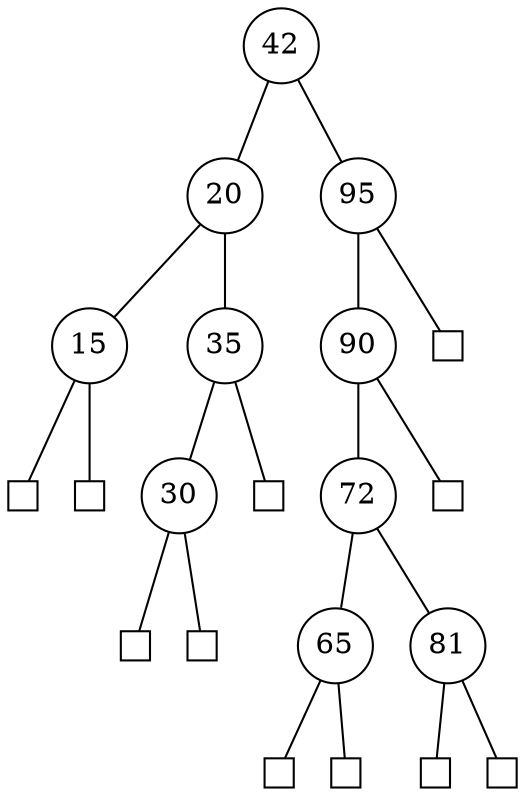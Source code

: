 graph "Arbol" { rankdir=TB;  null0[pos="-4.2,-1.7999999999999998!" shape=square label="" width="0.2"] "node0"[pos="-3.7333333333333334,-1.2!" label="15" shape=circle margin=0]  null1[pos="-3.266666666666667,-1.7999999999999998!" shape=square label="" width="0.2"] "node3"[pos="-2.8000000000000003,-0.6!" label="20" shape=circle margin=0]  null2[pos="-2.3333333333333335,-2.4!" shape=square label="" width="0.2"] "node1"[pos="-1.8666666666666667,-1.7999999999999998!" label="30" shape=circle margin=0]  null3[pos="-1.4000000000000001,-2.4!" shape=square label="" width="0.2"] "node2"[pos="-0.9333333333333336,-1.2!" label="35" shape=circle margin=0]  null4[pos="-0.4666666666666668,-1.7999999999999998!" shape=square label="" width="0.2"] "node9"[pos="0.0,0.0!" label="42" shape=circle margin=0]  null5[pos="0.4666666666666659,-3.0!" shape=square label="" width="0.2"] "node4"[pos="0.9333333333333331,-2.4!" label="65" shape=circle margin=0]  null6[pos="1.3999999999999995,-3.0!" shape=square label="" width="0.2"] "node6"[pos="1.8666666666666663,-1.7999999999999998!" label="72" shape=circle margin=0]  null7[pos="2.3333333333333326,-3.0!" shape=square label="" width="0.2"] "node5"[pos="2.7999999999999994,-2.4!" label="81" shape=circle margin=0]  null8[pos="3.266666666666666,-3.0!" shape=square label="" width="0.2"] "node7"[pos="3.733333333333333,-1.2!" label="90" shape=circle margin=0]  null9[pos="4.199999999999999,-1.7999999999999998!" shape=square label="" width="0.2"] "node8"[pos="4.666666666666666,-0.6!" label="95" shape=circle margin=0]  null10[pos="5.133333333333333,-1.2!" shape=square label="" width="0.2"]  node[shape=circle]  node9--node3 node3--node0 node0--null0  node0--null1   node3--node2 node2--node1 node1--null2  node1--null3   node2--null4    node9--node8 node8--node7 node7--node6 node6--node4 node4--null5  node4--null6   node6--node5 node5--null7  node5--null8    node7--null9   node8--null10   }
